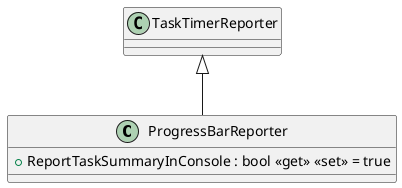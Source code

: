 @startuml
class ProgressBarReporter {
    + ReportTaskSummaryInConsole : bool <<get>> <<set>> = true
}
TaskTimerReporter <|-- ProgressBarReporter
@enduml
